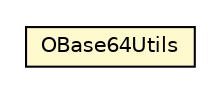#!/usr/local/bin/dot
#
# Class diagram 
# Generated by UMLGraph version R5_6-24-gf6e263 (http://www.umlgraph.org/)
#

digraph G {
	edge [fontname="Helvetica",fontsize=10,labelfontname="Helvetica",labelfontsize=10];
	node [fontname="Helvetica",fontsize=10,shape=plaintext];
	nodesep=0.25;
	ranksep=0.5;
	// com.orientechnologies.orient.core.serialization.OBase64Utils
	c689915 [label=<<table title="com.orientechnologies.orient.core.serialization.OBase64Utils" border="0" cellborder="1" cellspacing="0" cellpadding="2" port="p" bgcolor="lemonChiffon" href="./OBase64Utils.html">
		<tr><td><table border="0" cellspacing="0" cellpadding="1">
<tr><td align="center" balign="center"> OBase64Utils </td></tr>
		</table></td></tr>
		</table>>, URL="./OBase64Utils.html", fontname="Helvetica", fontcolor="black", fontsize=10.0];
}

